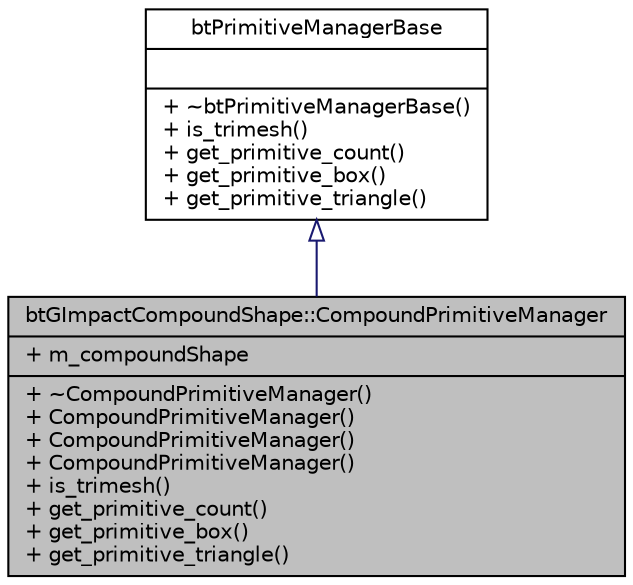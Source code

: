 digraph G
{
  edge [fontname="Helvetica",fontsize="10",labelfontname="Helvetica",labelfontsize="10"];
  node [fontname="Helvetica",fontsize="10",shape=record];
  Node1 [label="{btGImpactCompoundShape::CompoundPrimitiveManager\n|+ m_compoundShape\l|+ ~CompoundPrimitiveManager()\l+ CompoundPrimitiveManager()\l+ CompoundPrimitiveManager()\l+ CompoundPrimitiveManager()\l+ is_trimesh()\l+ get_primitive_count()\l+ get_primitive_box()\l+ get_primitive_triangle()\l}",height=0.2,width=0.4,color="black", fillcolor="grey75", style="filled" fontcolor="black"];
  Node2 -> Node1 [dir=back,color="midnightblue",fontsize="10",style="solid",arrowtail="empty",fontname="Helvetica"];
  Node2 [label="{btPrimitiveManagerBase\n||+ ~btPrimitiveManagerBase()\l+ is_trimesh()\l+ get_primitive_count()\l+ get_primitive_box()\l+ get_primitive_triangle()\l}",height=0.2,width=0.4,color="black", fillcolor="white", style="filled",URL="$d5/dc5/classbtPrimitiveManagerBase.html",tooltip="Prototype Base class for primitive classification."];
}

